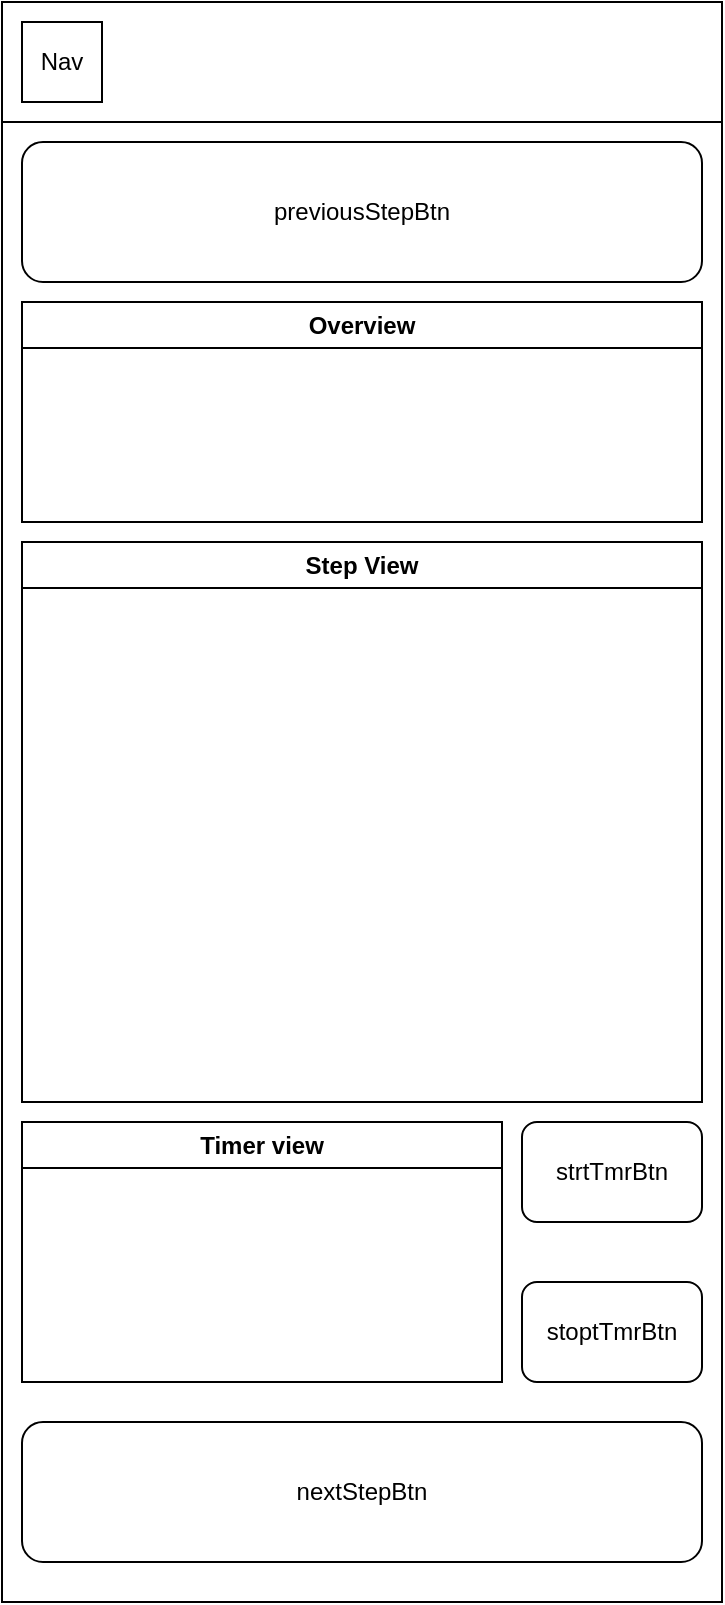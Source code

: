 <mxfile>
    <diagram id="zKpWsSEepz8bYYJNQkNz" name="Page-1">
        <mxGraphModel dx="664" dy="563" grid="1" gridSize="10" guides="1" tooltips="1" connect="1" arrows="1" fold="1" page="1" pageScale="1" pageWidth="850" pageHeight="1100" math="0" shadow="0">
            <root>
                <mxCell id="0"/>
                <mxCell id="1" parent="0"/>
                <mxCell id="2" value="" style="rounded=0;whiteSpace=wrap;html=1;" parent="1" vertex="1">
                    <mxGeometry x="170" y="160" width="360" height="800" as="geometry"/>
                </mxCell>
                <mxCell id="3" value="" style="rounded=0;whiteSpace=wrap;html=1;" parent="1" vertex="1">
                    <mxGeometry x="170" y="160" width="360" height="60" as="geometry"/>
                </mxCell>
                <mxCell id="5" value="Nav" style="rounded=0;whiteSpace=wrap;html=1;" parent="1" vertex="1">
                    <mxGeometry x="180" y="170" width="40" height="40" as="geometry"/>
                </mxCell>
                <mxCell id="11" value="previousStepBtn" style="rounded=1;whiteSpace=wrap;html=1;" vertex="1" parent="1">
                    <mxGeometry x="180" y="230" width="340" height="70" as="geometry"/>
                </mxCell>
                <mxCell id="12" value="nextStepBtn" style="rounded=1;whiteSpace=wrap;html=1;" vertex="1" parent="1">
                    <mxGeometry x="180" y="870" width="340" height="70" as="geometry"/>
                </mxCell>
                <mxCell id="15" value="Step View" style="swimlane;whiteSpace=wrap;html=1;" vertex="1" parent="1">
                    <mxGeometry x="180" y="430" width="340" height="280" as="geometry"/>
                </mxCell>
                <mxCell id="16" value="Overview" style="swimlane;whiteSpace=wrap;html=1;" vertex="1" parent="1">
                    <mxGeometry x="180" y="310" width="340" height="110" as="geometry"/>
                </mxCell>
                <mxCell id="17" value="strtTmrBtn" style="rounded=1;whiteSpace=wrap;html=1;" vertex="1" parent="1">
                    <mxGeometry x="430" y="720" width="90" height="50" as="geometry"/>
                </mxCell>
                <mxCell id="18" value="stoptTmrBtn" style="rounded=1;whiteSpace=wrap;html=1;" vertex="1" parent="1">
                    <mxGeometry x="430" y="800" width="90" height="50" as="geometry"/>
                </mxCell>
                <mxCell id="19" value="Timer view" style="swimlane;whiteSpace=wrap;html=1;" vertex="1" parent="1">
                    <mxGeometry x="180" y="720" width="240" height="130" as="geometry"/>
                </mxCell>
            </root>
        </mxGraphModel>
    </diagram>
</mxfile>